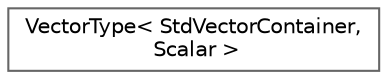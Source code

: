 digraph "类继承关系图"
{
 // LATEX_PDF_SIZE
  bgcolor="transparent";
  edge [fontname=Helvetica,fontsize=10,labelfontname=Helvetica,labelfontsize=10];
  node [fontname=Helvetica,fontsize=10,shape=box,height=0.2,width=0.4];
  rankdir="LR";
  Node0 [id="Node000000",label="VectorType\< StdVectorContainer,\l Scalar \>",height=0.2,width=0.4,color="grey40", fillcolor="white", style="filled",URL="$struct_vector_type_3_01_std_vector_container_00_01_scalar_01_4.html",tooltip=" "];
}
